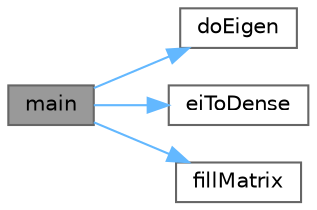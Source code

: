 digraph "main"
{
 // LATEX_PDF_SIZE
  bgcolor="transparent";
  edge [fontname=Helvetica,fontsize=10,labelfontname=Helvetica,labelfontsize=10];
  node [fontname=Helvetica,fontsize=10,shape=box,height=0.2,width=0.4];
  rankdir="LR";
  Node1 [id="Node000001",label="main",height=0.2,width=0.4,color="gray40", fillcolor="grey60", style="filled", fontcolor="black",tooltip=" "];
  Node1 -> Node2 [id="edge1_Node000001_Node000002",color="steelblue1",style="solid",tooltip=" "];
  Node2 [id="Node000002",label="doEigen",height=0.2,width=0.4,color="grey40", fillcolor="white", style="filled",URL="$sparse__lu_8cpp.html#a1e146f6011108d87d73da3d3edc57e0b",tooltip=" "];
  Node1 -> Node3 [id="edge2_Node000001_Node000003",color="steelblue1",style="solid",tooltip=" "];
  Node3 [id="Node000003",label="eiToDense",height=0.2,width=0.4,color="grey40", fillcolor="white", style="filled",URL="$_bench_sparse_util_8h.html#a3a793c6a0917359f91a7ddca3df96e23",tooltip=" "];
  Node1 -> Node4 [id="edge3_Node000001_Node000004",color="steelblue1",style="solid",tooltip=" "];
  Node4 [id="Node000004",label="fillMatrix",height=0.2,width=0.4,color="grey40", fillcolor="white", style="filled",URL="$_bench_sparse_util_8h.html#a4172b9c3dac1bb4aff62b91b7f63d7e9",tooltip=" "];
}
